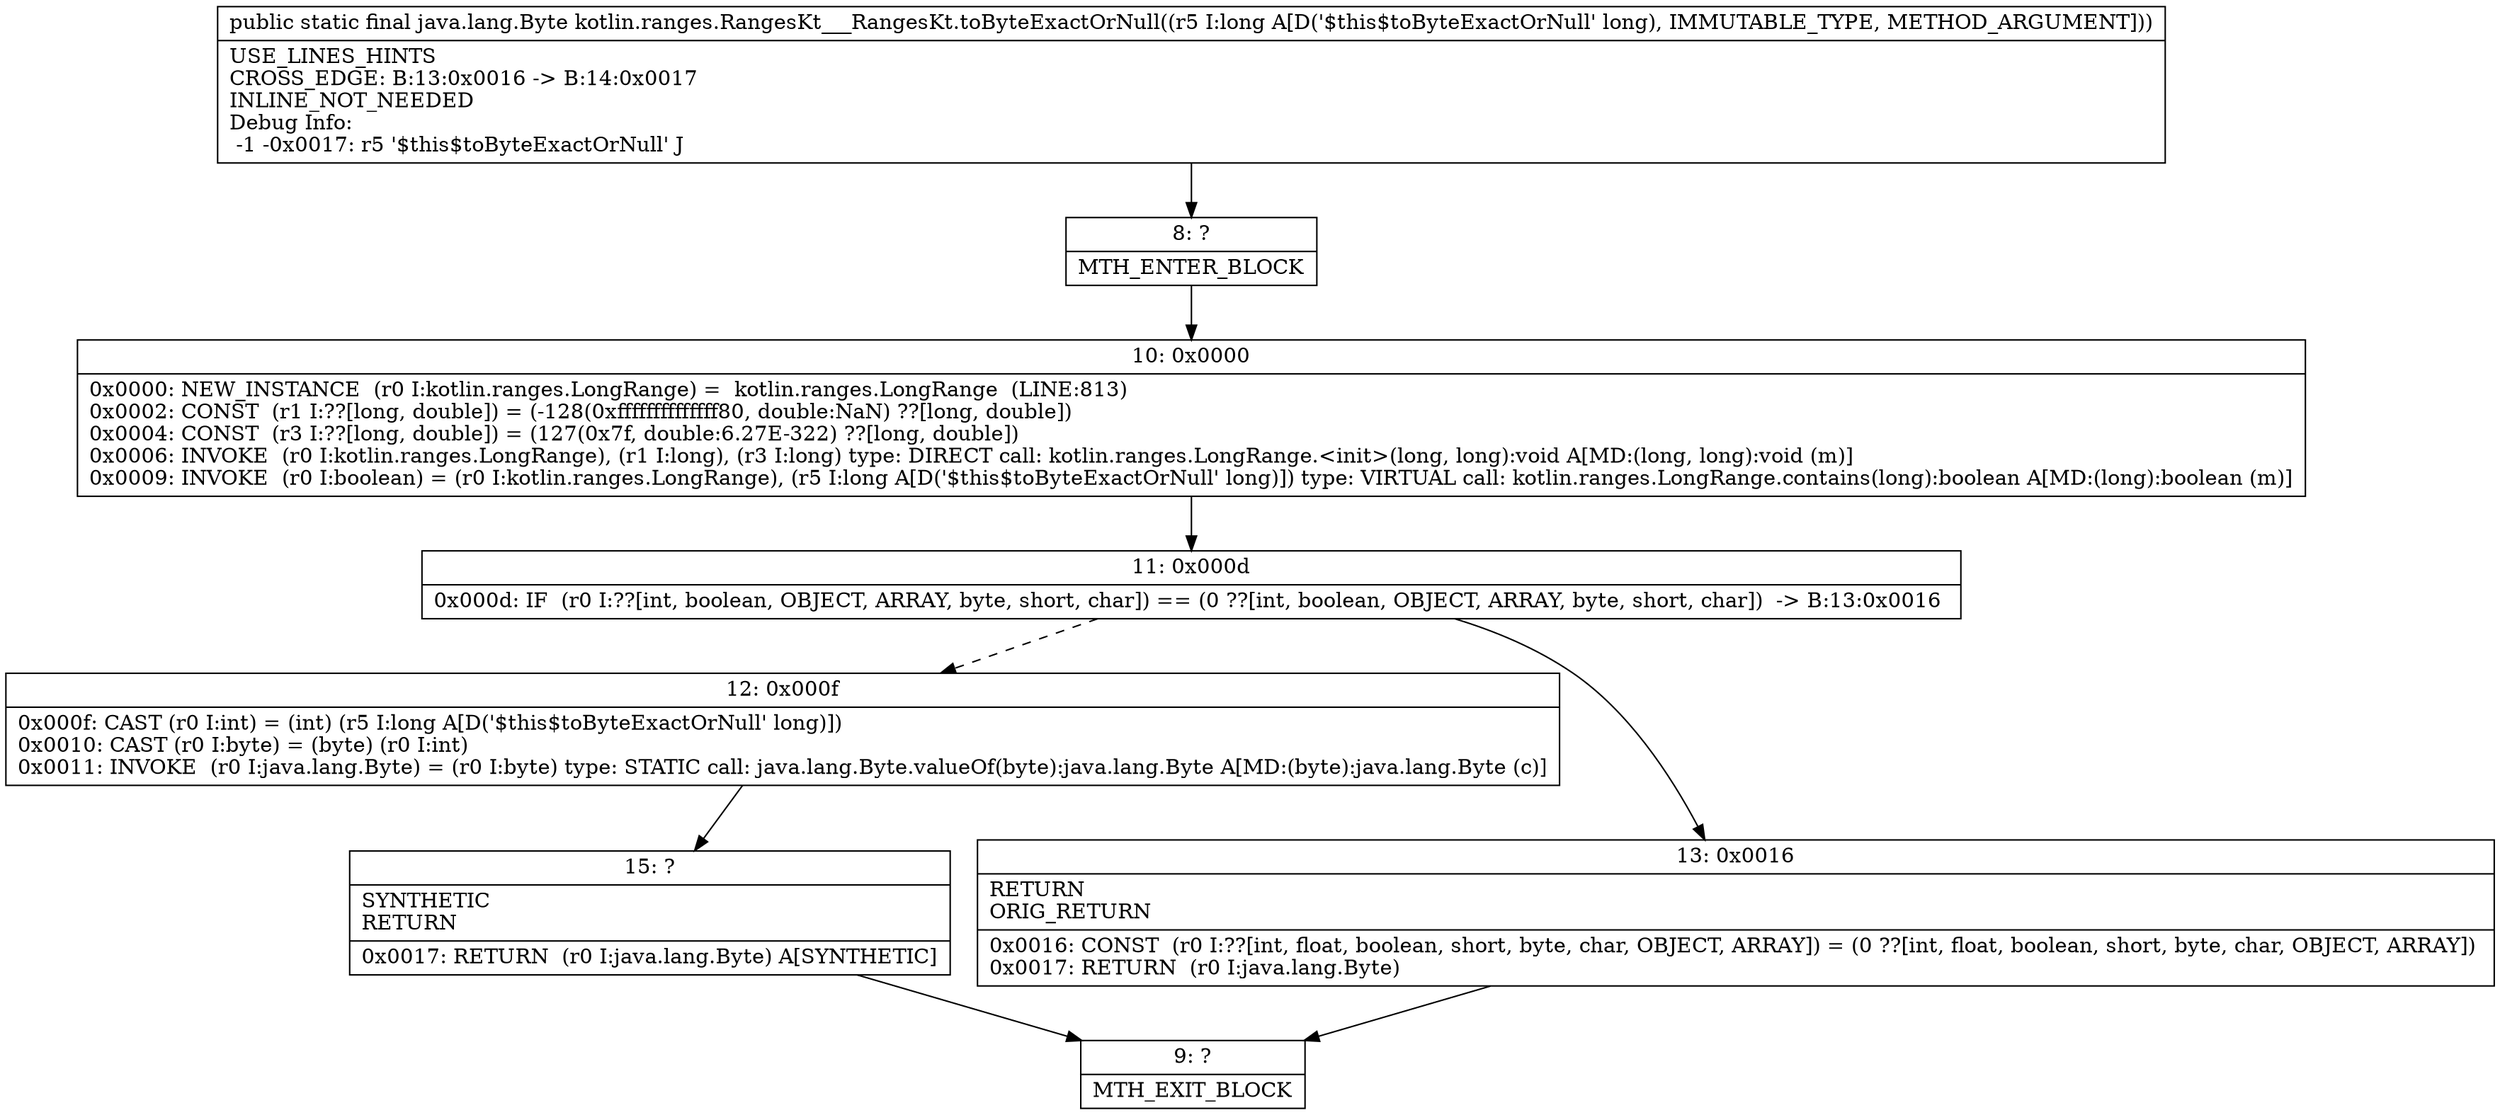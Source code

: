 digraph "CFG forkotlin.ranges.RangesKt___RangesKt.toByteExactOrNull(J)Ljava\/lang\/Byte;" {
Node_8 [shape=record,label="{8\:\ ?|MTH_ENTER_BLOCK\l}"];
Node_10 [shape=record,label="{10\:\ 0x0000|0x0000: NEW_INSTANCE  (r0 I:kotlin.ranges.LongRange) =  kotlin.ranges.LongRange  (LINE:813)\l0x0002: CONST  (r1 I:??[long, double]) = (\-128(0xffffffffffffff80, double:NaN) ??[long, double]) \l0x0004: CONST  (r3 I:??[long, double]) = (127(0x7f, double:6.27E\-322) ??[long, double]) \l0x0006: INVOKE  (r0 I:kotlin.ranges.LongRange), (r1 I:long), (r3 I:long) type: DIRECT call: kotlin.ranges.LongRange.\<init\>(long, long):void A[MD:(long, long):void (m)]\l0x0009: INVOKE  (r0 I:boolean) = (r0 I:kotlin.ranges.LongRange), (r5 I:long A[D('$this$toByteExactOrNull' long)]) type: VIRTUAL call: kotlin.ranges.LongRange.contains(long):boolean A[MD:(long):boolean (m)]\l}"];
Node_11 [shape=record,label="{11\:\ 0x000d|0x000d: IF  (r0 I:??[int, boolean, OBJECT, ARRAY, byte, short, char]) == (0 ??[int, boolean, OBJECT, ARRAY, byte, short, char])  \-\> B:13:0x0016 \l}"];
Node_12 [shape=record,label="{12\:\ 0x000f|0x000f: CAST (r0 I:int) = (int) (r5 I:long A[D('$this$toByteExactOrNull' long)]) \l0x0010: CAST (r0 I:byte) = (byte) (r0 I:int) \l0x0011: INVOKE  (r0 I:java.lang.Byte) = (r0 I:byte) type: STATIC call: java.lang.Byte.valueOf(byte):java.lang.Byte A[MD:(byte):java.lang.Byte (c)]\l}"];
Node_15 [shape=record,label="{15\:\ ?|SYNTHETIC\lRETURN\l|0x0017: RETURN  (r0 I:java.lang.Byte) A[SYNTHETIC]\l}"];
Node_9 [shape=record,label="{9\:\ ?|MTH_EXIT_BLOCK\l}"];
Node_13 [shape=record,label="{13\:\ 0x0016|RETURN\lORIG_RETURN\l|0x0016: CONST  (r0 I:??[int, float, boolean, short, byte, char, OBJECT, ARRAY]) = (0 ??[int, float, boolean, short, byte, char, OBJECT, ARRAY]) \l0x0017: RETURN  (r0 I:java.lang.Byte) \l}"];
MethodNode[shape=record,label="{public static final java.lang.Byte kotlin.ranges.RangesKt___RangesKt.toByteExactOrNull((r5 I:long A[D('$this$toByteExactOrNull' long), IMMUTABLE_TYPE, METHOD_ARGUMENT]))  | USE_LINES_HINTS\lCROSS_EDGE: B:13:0x0016 \-\> B:14:0x0017\lINLINE_NOT_NEEDED\lDebug Info:\l  \-1 \-0x0017: r5 '$this$toByteExactOrNull' J\l}"];
MethodNode -> Node_8;Node_8 -> Node_10;
Node_10 -> Node_11;
Node_11 -> Node_12[style=dashed];
Node_11 -> Node_13;
Node_12 -> Node_15;
Node_15 -> Node_9;
Node_13 -> Node_9;
}

